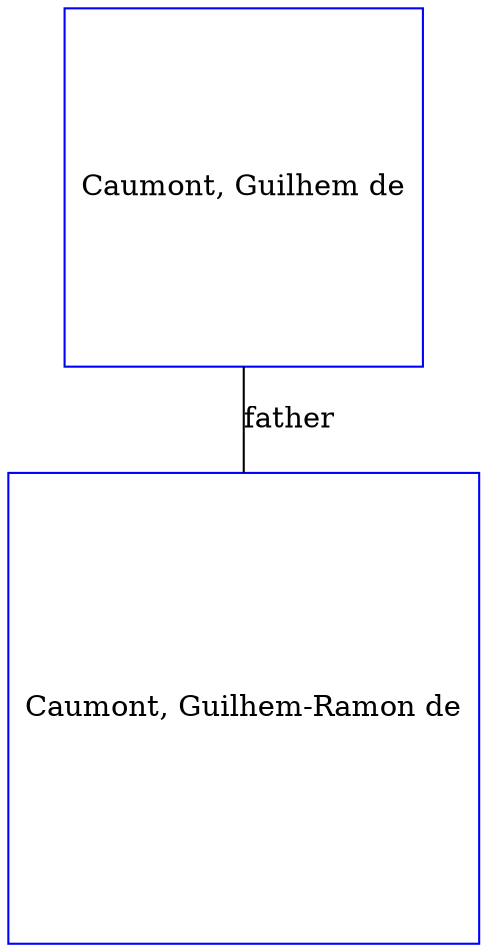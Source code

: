 digraph D {
    edge [dir=none];    node [shape=box];    "004379"   [label="Caumont, Guilhem-Ramon de", shape=box, regular=1, color="blue"] ;
"005701"   [label="Caumont, Guilhem de", shape=box, regular=1, color="blue"] ;
005701->004379 [label="father",arrowsize=0.0]; 
}